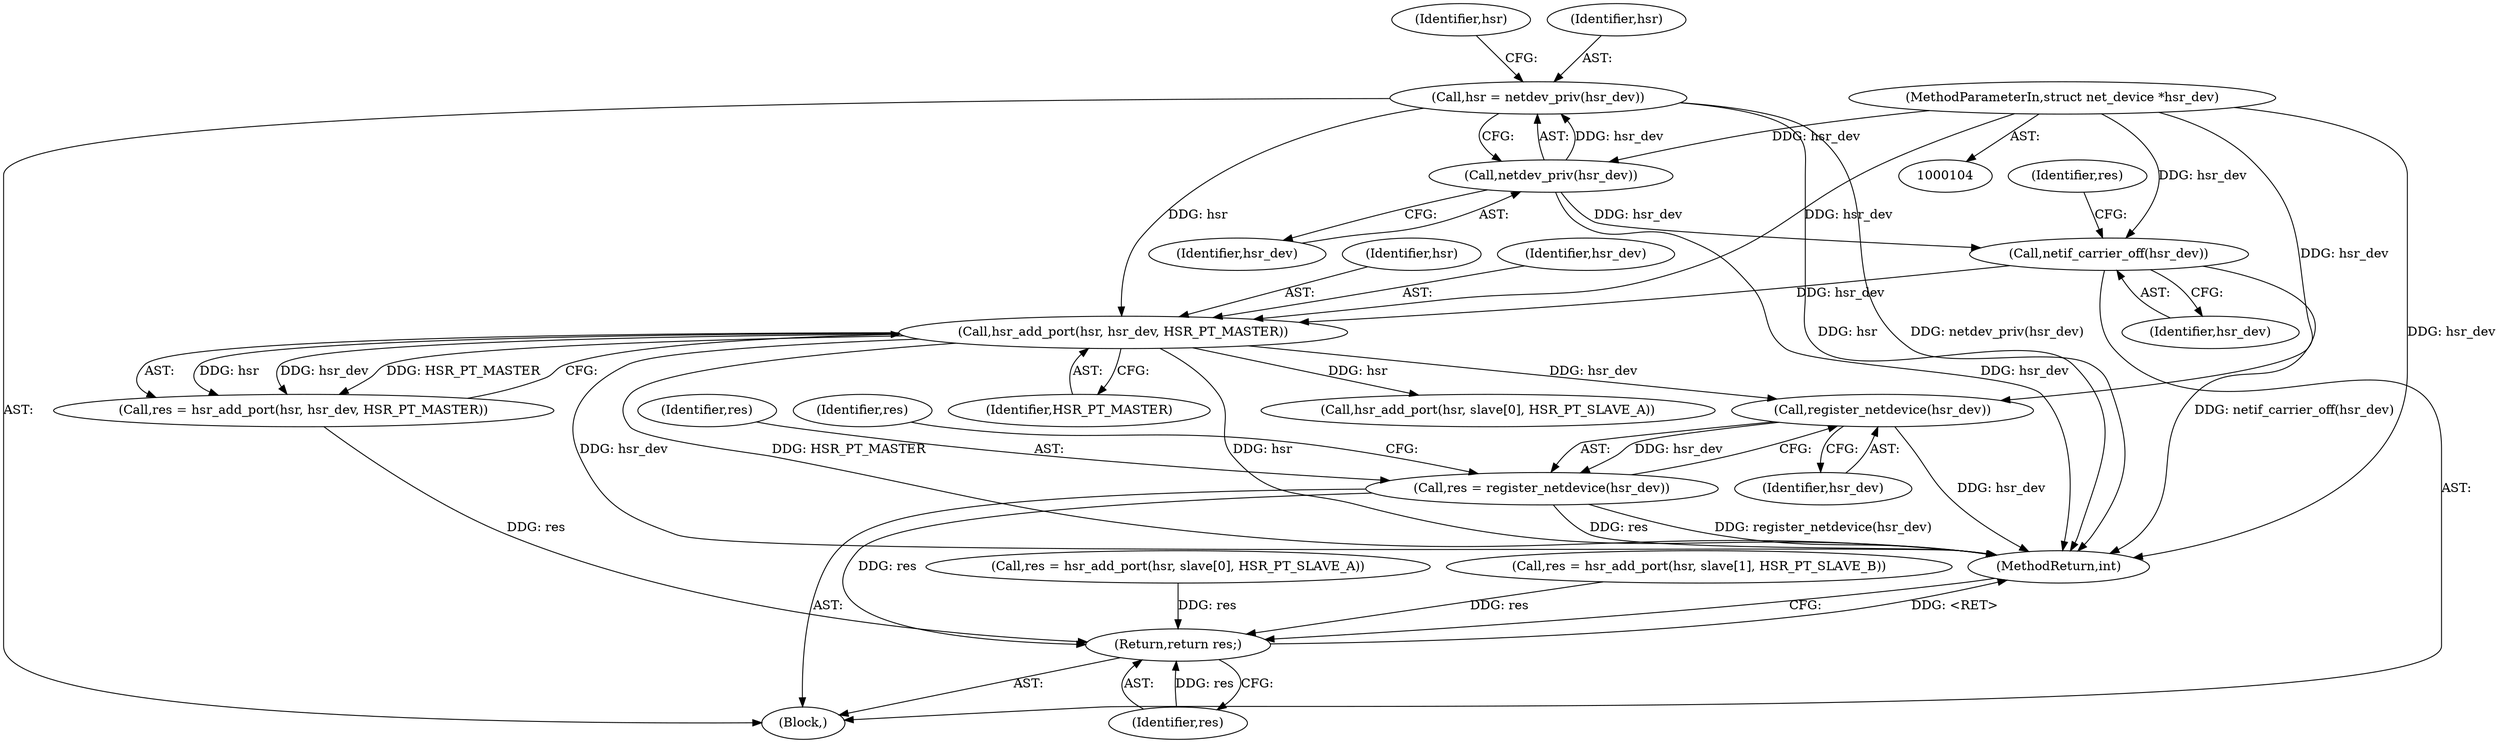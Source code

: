 digraph "0_linux_6caabe7f197d3466d238f70915d65301f1716626@pointer" {
"1000223" [label="(Call,register_netdevice(hsr_dev))"];
"1000214" [label="(Call,hsr_add_port(hsr, hsr_dev, HSR_PT_MASTER))"];
"1000113" [label="(Call,hsr = netdev_priv(hsr_dev))"];
"1000115" [label="(Call,netdev_priv(hsr_dev))"];
"1000105" [label="(MethodParameterIn,struct net_device *hsr_dev)"];
"1000210" [label="(Call,netif_carrier_off(hsr_dev))"];
"1000221" [label="(Call,res = register_netdevice(hsr_dev))"];
"1000270" [label="(Return,return res;)"];
"1000224" [label="(Identifier,hsr_dev)"];
"1000221" [label="(Call,res = register_netdevice(hsr_dev))"];
"1000212" [label="(Call,res = hsr_add_port(hsr, hsr_dev, HSR_PT_MASTER))"];
"1000223" [label="(Call,register_netdevice(hsr_dev))"];
"1000270" [label="(Return,return res;)"];
"1000215" [label="(Identifier,hsr)"];
"1000222" [label="(Identifier,res)"];
"1000109" [label="(Block,)"];
"1000213" [label="(Identifier,res)"];
"1000210" [label="(Call,netif_carrier_off(hsr_dev))"];
"1000113" [label="(Call,hsr = netdev_priv(hsr_dev))"];
"1000120" [label="(Identifier,hsr)"];
"1000271" [label="(Identifier,res)"];
"1000216" [label="(Identifier,hsr_dev)"];
"1000214" [label="(Call,hsr_add_port(hsr, hsr_dev, HSR_PT_MASTER))"];
"1000230" [label="(Call,hsr_add_port(hsr, slave[0], HSR_PT_SLAVE_A))"];
"1000211" [label="(Identifier,hsr_dev)"];
"1000217" [label="(Identifier,HSR_PT_MASTER)"];
"1000228" [label="(Call,res = hsr_add_port(hsr, slave[0], HSR_PT_SLAVE_A))"];
"1000116" [label="(Identifier,hsr_dev)"];
"1000272" [label="(MethodReturn,int)"];
"1000115" [label="(Call,netdev_priv(hsr_dev))"];
"1000226" [label="(Identifier,res)"];
"1000114" [label="(Identifier,hsr)"];
"1000105" [label="(MethodParameterIn,struct net_device *hsr_dev)"];
"1000239" [label="(Call,res = hsr_add_port(hsr, slave[1], HSR_PT_SLAVE_B))"];
"1000223" -> "1000221"  [label="AST: "];
"1000223" -> "1000224"  [label="CFG: "];
"1000224" -> "1000223"  [label="AST: "];
"1000221" -> "1000223"  [label="CFG: "];
"1000223" -> "1000272"  [label="DDG: hsr_dev"];
"1000223" -> "1000221"  [label="DDG: hsr_dev"];
"1000214" -> "1000223"  [label="DDG: hsr_dev"];
"1000105" -> "1000223"  [label="DDG: hsr_dev"];
"1000214" -> "1000212"  [label="AST: "];
"1000214" -> "1000217"  [label="CFG: "];
"1000215" -> "1000214"  [label="AST: "];
"1000216" -> "1000214"  [label="AST: "];
"1000217" -> "1000214"  [label="AST: "];
"1000212" -> "1000214"  [label="CFG: "];
"1000214" -> "1000272"  [label="DDG: hsr_dev"];
"1000214" -> "1000272"  [label="DDG: HSR_PT_MASTER"];
"1000214" -> "1000272"  [label="DDG: hsr"];
"1000214" -> "1000212"  [label="DDG: hsr"];
"1000214" -> "1000212"  [label="DDG: hsr_dev"];
"1000214" -> "1000212"  [label="DDG: HSR_PT_MASTER"];
"1000113" -> "1000214"  [label="DDG: hsr"];
"1000210" -> "1000214"  [label="DDG: hsr_dev"];
"1000105" -> "1000214"  [label="DDG: hsr_dev"];
"1000214" -> "1000230"  [label="DDG: hsr"];
"1000113" -> "1000109"  [label="AST: "];
"1000113" -> "1000115"  [label="CFG: "];
"1000114" -> "1000113"  [label="AST: "];
"1000115" -> "1000113"  [label="AST: "];
"1000120" -> "1000113"  [label="CFG: "];
"1000113" -> "1000272"  [label="DDG: hsr"];
"1000113" -> "1000272"  [label="DDG: netdev_priv(hsr_dev)"];
"1000115" -> "1000113"  [label="DDG: hsr_dev"];
"1000115" -> "1000116"  [label="CFG: "];
"1000116" -> "1000115"  [label="AST: "];
"1000115" -> "1000272"  [label="DDG: hsr_dev"];
"1000105" -> "1000115"  [label="DDG: hsr_dev"];
"1000115" -> "1000210"  [label="DDG: hsr_dev"];
"1000105" -> "1000104"  [label="AST: "];
"1000105" -> "1000272"  [label="DDG: hsr_dev"];
"1000105" -> "1000210"  [label="DDG: hsr_dev"];
"1000210" -> "1000109"  [label="AST: "];
"1000210" -> "1000211"  [label="CFG: "];
"1000211" -> "1000210"  [label="AST: "];
"1000213" -> "1000210"  [label="CFG: "];
"1000210" -> "1000272"  [label="DDG: netif_carrier_off(hsr_dev)"];
"1000221" -> "1000109"  [label="AST: "];
"1000222" -> "1000221"  [label="AST: "];
"1000226" -> "1000221"  [label="CFG: "];
"1000221" -> "1000272"  [label="DDG: register_netdevice(hsr_dev)"];
"1000221" -> "1000272"  [label="DDG: res"];
"1000221" -> "1000270"  [label="DDG: res"];
"1000270" -> "1000109"  [label="AST: "];
"1000270" -> "1000271"  [label="CFG: "];
"1000271" -> "1000270"  [label="AST: "];
"1000272" -> "1000270"  [label="CFG: "];
"1000270" -> "1000272"  [label="DDG: <RET>"];
"1000271" -> "1000270"  [label="DDG: res"];
"1000239" -> "1000270"  [label="DDG: res"];
"1000228" -> "1000270"  [label="DDG: res"];
"1000212" -> "1000270"  [label="DDG: res"];
}
